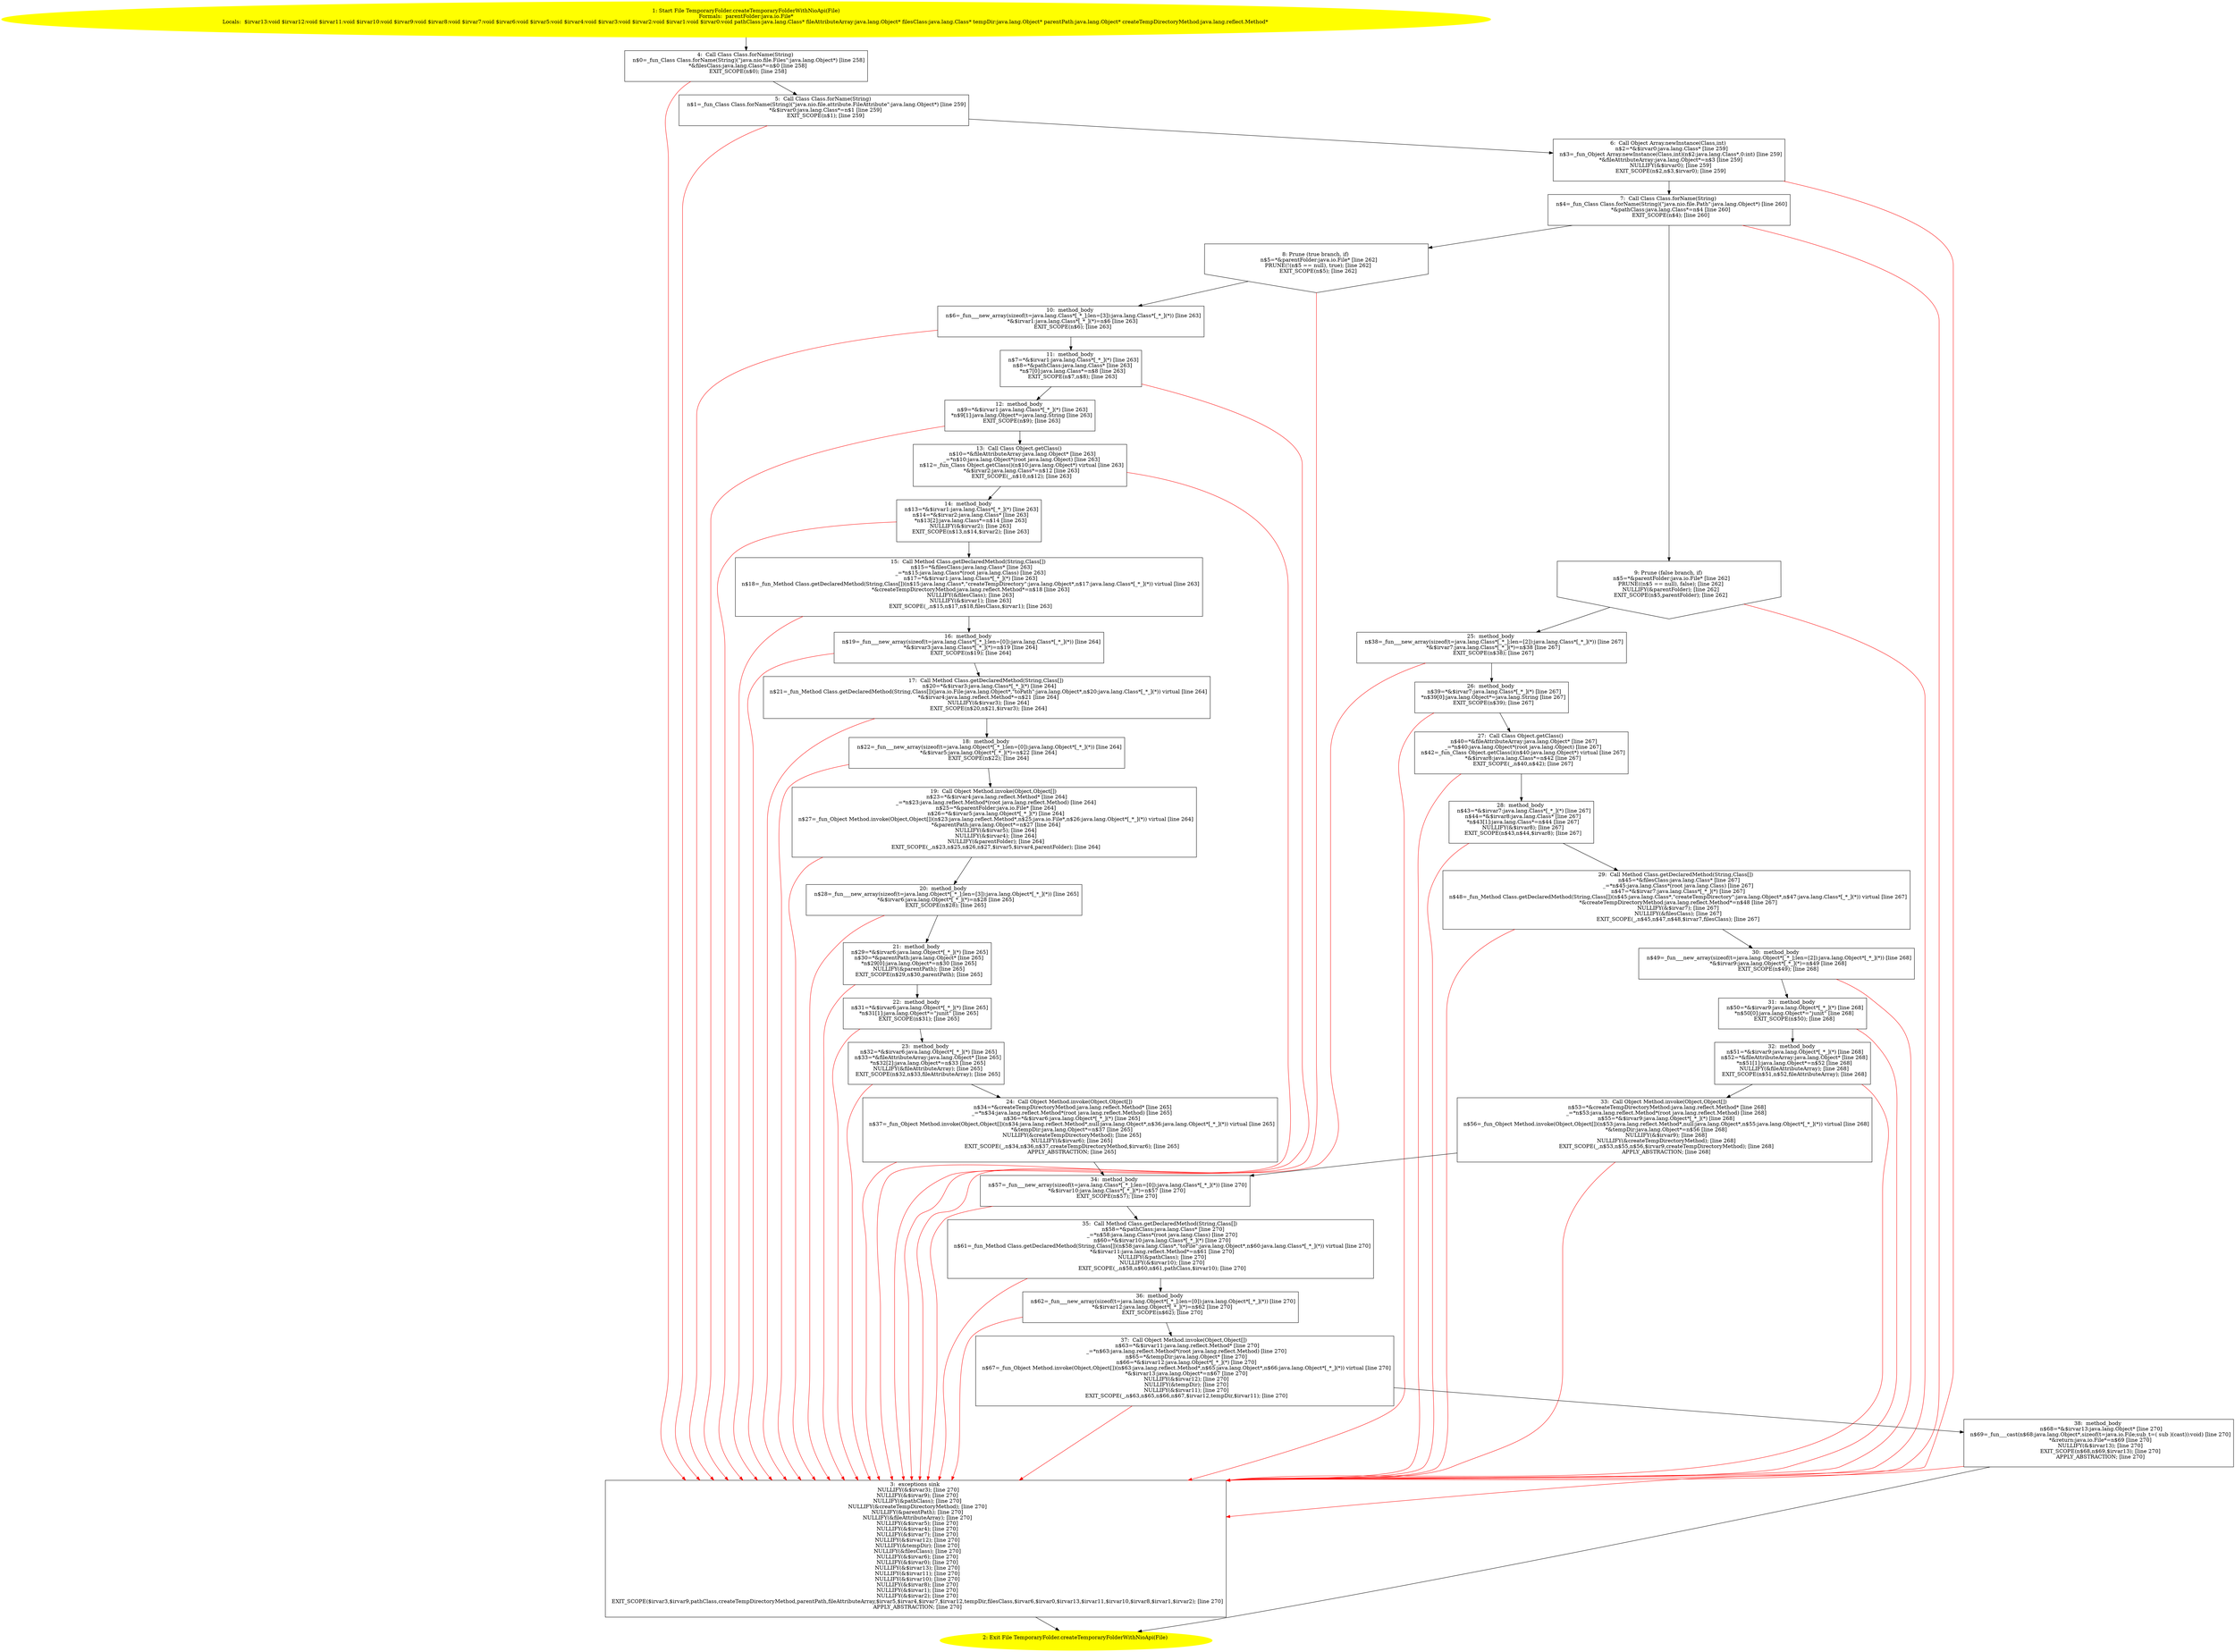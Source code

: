 /* @generated */
digraph cfg {
"org.junit.rules.TemporaryFolder.createTemporaryFolderWithNioApi(java.io.File):java.io.File.e38dad3705687dedbd609b59fdb9d847_1" [label="1: Start File TemporaryFolder.createTemporaryFolderWithNioApi(File)\nFormals:  parentFolder:java.io.File*\nLocals:  $irvar13:void $irvar12:void $irvar11:void $irvar10:void $irvar9:void $irvar8:void $irvar7:void $irvar6:void $irvar5:void $irvar4:void $irvar3:void $irvar2:void $irvar1:void $irvar0:void pathClass:java.lang.Class* fileAttributeArray:java.lang.Object* filesClass:java.lang.Class* tempDir:java.lang.Object* parentPath:java.lang.Object* createTempDirectoryMethod:java.lang.reflect.Method* \n  " color=yellow style=filled]
	

	 "org.junit.rules.TemporaryFolder.createTemporaryFolderWithNioApi(java.io.File):java.io.File.e38dad3705687dedbd609b59fdb9d847_1" -> "org.junit.rules.TemporaryFolder.createTemporaryFolderWithNioApi(java.io.File):java.io.File.e38dad3705687dedbd609b59fdb9d847_4" ;
"org.junit.rules.TemporaryFolder.createTemporaryFolderWithNioApi(java.io.File):java.io.File.e38dad3705687dedbd609b59fdb9d847_2" [label="2: Exit File TemporaryFolder.createTemporaryFolderWithNioApi(File) \n  " color=yellow style=filled]
	

"org.junit.rules.TemporaryFolder.createTemporaryFolderWithNioApi(java.io.File):java.io.File.e38dad3705687dedbd609b59fdb9d847_3" [label="3:  exceptions sink \n   NULLIFY(&$irvar3); [line 270]\n  NULLIFY(&$irvar9); [line 270]\n  NULLIFY(&pathClass); [line 270]\n  NULLIFY(&createTempDirectoryMethod); [line 270]\n  NULLIFY(&parentPath); [line 270]\n  NULLIFY(&fileAttributeArray); [line 270]\n  NULLIFY(&$irvar5); [line 270]\n  NULLIFY(&$irvar4); [line 270]\n  NULLIFY(&$irvar7); [line 270]\n  NULLIFY(&$irvar12); [line 270]\n  NULLIFY(&tempDir); [line 270]\n  NULLIFY(&filesClass); [line 270]\n  NULLIFY(&$irvar6); [line 270]\n  NULLIFY(&$irvar0); [line 270]\n  NULLIFY(&$irvar13); [line 270]\n  NULLIFY(&$irvar11); [line 270]\n  NULLIFY(&$irvar10); [line 270]\n  NULLIFY(&$irvar8); [line 270]\n  NULLIFY(&$irvar1); [line 270]\n  NULLIFY(&$irvar2); [line 270]\n  EXIT_SCOPE($irvar3,$irvar9,pathClass,createTempDirectoryMethod,parentPath,fileAttributeArray,$irvar5,$irvar4,$irvar7,$irvar12,tempDir,filesClass,$irvar6,$irvar0,$irvar13,$irvar11,$irvar10,$irvar8,$irvar1,$irvar2); [line 270]\n  APPLY_ABSTRACTION; [line 270]\n " shape="box"]
	

	 "org.junit.rules.TemporaryFolder.createTemporaryFolderWithNioApi(java.io.File):java.io.File.e38dad3705687dedbd609b59fdb9d847_3" -> "org.junit.rules.TemporaryFolder.createTemporaryFolderWithNioApi(java.io.File):java.io.File.e38dad3705687dedbd609b59fdb9d847_2" ;
"org.junit.rules.TemporaryFolder.createTemporaryFolderWithNioApi(java.io.File):java.io.File.e38dad3705687dedbd609b59fdb9d847_4" [label="4:  Call Class Class.forName(String) \n   n$0=_fun_Class Class.forName(String)(\"java.nio.file.Files\":java.lang.Object*) [line 258]\n  *&filesClass:java.lang.Class*=n$0 [line 258]\n  EXIT_SCOPE(n$0); [line 258]\n " shape="box"]
	

	 "org.junit.rules.TemporaryFolder.createTemporaryFolderWithNioApi(java.io.File):java.io.File.e38dad3705687dedbd609b59fdb9d847_4" -> "org.junit.rules.TemporaryFolder.createTemporaryFolderWithNioApi(java.io.File):java.io.File.e38dad3705687dedbd609b59fdb9d847_5" ;
	 "org.junit.rules.TemporaryFolder.createTemporaryFolderWithNioApi(java.io.File):java.io.File.e38dad3705687dedbd609b59fdb9d847_4" -> "org.junit.rules.TemporaryFolder.createTemporaryFolderWithNioApi(java.io.File):java.io.File.e38dad3705687dedbd609b59fdb9d847_3" [color="red" ];
"org.junit.rules.TemporaryFolder.createTemporaryFolderWithNioApi(java.io.File):java.io.File.e38dad3705687dedbd609b59fdb9d847_5" [label="5:  Call Class Class.forName(String) \n   n$1=_fun_Class Class.forName(String)(\"java.nio.file.attribute.FileAttribute\":java.lang.Object*) [line 259]\n  *&$irvar0:java.lang.Class*=n$1 [line 259]\n  EXIT_SCOPE(n$1); [line 259]\n " shape="box"]
	

	 "org.junit.rules.TemporaryFolder.createTemporaryFolderWithNioApi(java.io.File):java.io.File.e38dad3705687dedbd609b59fdb9d847_5" -> "org.junit.rules.TemporaryFolder.createTemporaryFolderWithNioApi(java.io.File):java.io.File.e38dad3705687dedbd609b59fdb9d847_6" ;
	 "org.junit.rules.TemporaryFolder.createTemporaryFolderWithNioApi(java.io.File):java.io.File.e38dad3705687dedbd609b59fdb9d847_5" -> "org.junit.rules.TemporaryFolder.createTemporaryFolderWithNioApi(java.io.File):java.io.File.e38dad3705687dedbd609b59fdb9d847_3" [color="red" ];
"org.junit.rules.TemporaryFolder.createTemporaryFolderWithNioApi(java.io.File):java.io.File.e38dad3705687dedbd609b59fdb9d847_6" [label="6:  Call Object Array.newInstance(Class,int) \n   n$2=*&$irvar0:java.lang.Class* [line 259]\n  n$3=_fun_Object Array.newInstance(Class,int)(n$2:java.lang.Class*,0:int) [line 259]\n  *&fileAttributeArray:java.lang.Object*=n$3 [line 259]\n  NULLIFY(&$irvar0); [line 259]\n  EXIT_SCOPE(n$2,n$3,$irvar0); [line 259]\n " shape="box"]
	

	 "org.junit.rules.TemporaryFolder.createTemporaryFolderWithNioApi(java.io.File):java.io.File.e38dad3705687dedbd609b59fdb9d847_6" -> "org.junit.rules.TemporaryFolder.createTemporaryFolderWithNioApi(java.io.File):java.io.File.e38dad3705687dedbd609b59fdb9d847_7" ;
	 "org.junit.rules.TemporaryFolder.createTemporaryFolderWithNioApi(java.io.File):java.io.File.e38dad3705687dedbd609b59fdb9d847_6" -> "org.junit.rules.TemporaryFolder.createTemporaryFolderWithNioApi(java.io.File):java.io.File.e38dad3705687dedbd609b59fdb9d847_3" [color="red" ];
"org.junit.rules.TemporaryFolder.createTemporaryFolderWithNioApi(java.io.File):java.io.File.e38dad3705687dedbd609b59fdb9d847_7" [label="7:  Call Class Class.forName(String) \n   n$4=_fun_Class Class.forName(String)(\"java.nio.file.Path\":java.lang.Object*) [line 260]\n  *&pathClass:java.lang.Class*=n$4 [line 260]\n  EXIT_SCOPE(n$4); [line 260]\n " shape="box"]
	

	 "org.junit.rules.TemporaryFolder.createTemporaryFolderWithNioApi(java.io.File):java.io.File.e38dad3705687dedbd609b59fdb9d847_7" -> "org.junit.rules.TemporaryFolder.createTemporaryFolderWithNioApi(java.io.File):java.io.File.e38dad3705687dedbd609b59fdb9d847_8" ;
	 "org.junit.rules.TemporaryFolder.createTemporaryFolderWithNioApi(java.io.File):java.io.File.e38dad3705687dedbd609b59fdb9d847_7" -> "org.junit.rules.TemporaryFolder.createTemporaryFolderWithNioApi(java.io.File):java.io.File.e38dad3705687dedbd609b59fdb9d847_9" ;
	 "org.junit.rules.TemporaryFolder.createTemporaryFolderWithNioApi(java.io.File):java.io.File.e38dad3705687dedbd609b59fdb9d847_7" -> "org.junit.rules.TemporaryFolder.createTemporaryFolderWithNioApi(java.io.File):java.io.File.e38dad3705687dedbd609b59fdb9d847_3" [color="red" ];
"org.junit.rules.TemporaryFolder.createTemporaryFolderWithNioApi(java.io.File):java.io.File.e38dad3705687dedbd609b59fdb9d847_8" [label="8: Prune (true branch, if) \n   n$5=*&parentFolder:java.io.File* [line 262]\n  PRUNE(!(n$5 == null), true); [line 262]\n  EXIT_SCOPE(n$5); [line 262]\n " shape="invhouse"]
	

	 "org.junit.rules.TemporaryFolder.createTemporaryFolderWithNioApi(java.io.File):java.io.File.e38dad3705687dedbd609b59fdb9d847_8" -> "org.junit.rules.TemporaryFolder.createTemporaryFolderWithNioApi(java.io.File):java.io.File.e38dad3705687dedbd609b59fdb9d847_10" ;
	 "org.junit.rules.TemporaryFolder.createTemporaryFolderWithNioApi(java.io.File):java.io.File.e38dad3705687dedbd609b59fdb9d847_8" -> "org.junit.rules.TemporaryFolder.createTemporaryFolderWithNioApi(java.io.File):java.io.File.e38dad3705687dedbd609b59fdb9d847_3" [color="red" ];
"org.junit.rules.TemporaryFolder.createTemporaryFolderWithNioApi(java.io.File):java.io.File.e38dad3705687dedbd609b59fdb9d847_9" [label="9: Prune (false branch, if) \n   n$5=*&parentFolder:java.io.File* [line 262]\n  PRUNE((n$5 == null), false); [line 262]\n  NULLIFY(&parentFolder); [line 262]\n  EXIT_SCOPE(n$5,parentFolder); [line 262]\n " shape="invhouse"]
	

	 "org.junit.rules.TemporaryFolder.createTemporaryFolderWithNioApi(java.io.File):java.io.File.e38dad3705687dedbd609b59fdb9d847_9" -> "org.junit.rules.TemporaryFolder.createTemporaryFolderWithNioApi(java.io.File):java.io.File.e38dad3705687dedbd609b59fdb9d847_25" ;
	 "org.junit.rules.TemporaryFolder.createTemporaryFolderWithNioApi(java.io.File):java.io.File.e38dad3705687dedbd609b59fdb9d847_9" -> "org.junit.rules.TemporaryFolder.createTemporaryFolderWithNioApi(java.io.File):java.io.File.e38dad3705687dedbd609b59fdb9d847_3" [color="red" ];
"org.junit.rules.TemporaryFolder.createTemporaryFolderWithNioApi(java.io.File):java.io.File.e38dad3705687dedbd609b59fdb9d847_10" [label="10:  method_body \n   n$6=_fun___new_array(sizeof(t=java.lang.Class*[_*_];len=[3]):java.lang.Class*[_*_](*)) [line 263]\n  *&$irvar1:java.lang.Class*[_*_](*)=n$6 [line 263]\n  EXIT_SCOPE(n$6); [line 263]\n " shape="box"]
	

	 "org.junit.rules.TemporaryFolder.createTemporaryFolderWithNioApi(java.io.File):java.io.File.e38dad3705687dedbd609b59fdb9d847_10" -> "org.junit.rules.TemporaryFolder.createTemporaryFolderWithNioApi(java.io.File):java.io.File.e38dad3705687dedbd609b59fdb9d847_11" ;
	 "org.junit.rules.TemporaryFolder.createTemporaryFolderWithNioApi(java.io.File):java.io.File.e38dad3705687dedbd609b59fdb9d847_10" -> "org.junit.rules.TemporaryFolder.createTemporaryFolderWithNioApi(java.io.File):java.io.File.e38dad3705687dedbd609b59fdb9d847_3" [color="red" ];
"org.junit.rules.TemporaryFolder.createTemporaryFolderWithNioApi(java.io.File):java.io.File.e38dad3705687dedbd609b59fdb9d847_11" [label="11:  method_body \n   n$7=*&$irvar1:java.lang.Class*[_*_](*) [line 263]\n  n$8=*&pathClass:java.lang.Class* [line 263]\n  *n$7[0]:java.lang.Class*=n$8 [line 263]\n  EXIT_SCOPE(n$7,n$8); [line 263]\n " shape="box"]
	

	 "org.junit.rules.TemporaryFolder.createTemporaryFolderWithNioApi(java.io.File):java.io.File.e38dad3705687dedbd609b59fdb9d847_11" -> "org.junit.rules.TemporaryFolder.createTemporaryFolderWithNioApi(java.io.File):java.io.File.e38dad3705687dedbd609b59fdb9d847_12" ;
	 "org.junit.rules.TemporaryFolder.createTemporaryFolderWithNioApi(java.io.File):java.io.File.e38dad3705687dedbd609b59fdb9d847_11" -> "org.junit.rules.TemporaryFolder.createTemporaryFolderWithNioApi(java.io.File):java.io.File.e38dad3705687dedbd609b59fdb9d847_3" [color="red" ];
"org.junit.rules.TemporaryFolder.createTemporaryFolderWithNioApi(java.io.File):java.io.File.e38dad3705687dedbd609b59fdb9d847_12" [label="12:  method_body \n   n$9=*&$irvar1:java.lang.Class*[_*_](*) [line 263]\n  *n$9[1]:java.lang.Object*=java.lang.String [line 263]\n  EXIT_SCOPE(n$9); [line 263]\n " shape="box"]
	

	 "org.junit.rules.TemporaryFolder.createTemporaryFolderWithNioApi(java.io.File):java.io.File.e38dad3705687dedbd609b59fdb9d847_12" -> "org.junit.rules.TemporaryFolder.createTemporaryFolderWithNioApi(java.io.File):java.io.File.e38dad3705687dedbd609b59fdb9d847_13" ;
	 "org.junit.rules.TemporaryFolder.createTemporaryFolderWithNioApi(java.io.File):java.io.File.e38dad3705687dedbd609b59fdb9d847_12" -> "org.junit.rules.TemporaryFolder.createTemporaryFolderWithNioApi(java.io.File):java.io.File.e38dad3705687dedbd609b59fdb9d847_3" [color="red" ];
"org.junit.rules.TemporaryFolder.createTemporaryFolderWithNioApi(java.io.File):java.io.File.e38dad3705687dedbd609b59fdb9d847_13" [label="13:  Call Class Object.getClass() \n   n$10=*&fileAttributeArray:java.lang.Object* [line 263]\n  _=*n$10:java.lang.Object*(root java.lang.Object) [line 263]\n  n$12=_fun_Class Object.getClass()(n$10:java.lang.Object*) virtual [line 263]\n  *&$irvar2:java.lang.Class*=n$12 [line 263]\n  EXIT_SCOPE(_,n$10,n$12); [line 263]\n " shape="box"]
	

	 "org.junit.rules.TemporaryFolder.createTemporaryFolderWithNioApi(java.io.File):java.io.File.e38dad3705687dedbd609b59fdb9d847_13" -> "org.junit.rules.TemporaryFolder.createTemporaryFolderWithNioApi(java.io.File):java.io.File.e38dad3705687dedbd609b59fdb9d847_14" ;
	 "org.junit.rules.TemporaryFolder.createTemporaryFolderWithNioApi(java.io.File):java.io.File.e38dad3705687dedbd609b59fdb9d847_13" -> "org.junit.rules.TemporaryFolder.createTemporaryFolderWithNioApi(java.io.File):java.io.File.e38dad3705687dedbd609b59fdb9d847_3" [color="red" ];
"org.junit.rules.TemporaryFolder.createTemporaryFolderWithNioApi(java.io.File):java.io.File.e38dad3705687dedbd609b59fdb9d847_14" [label="14:  method_body \n   n$13=*&$irvar1:java.lang.Class*[_*_](*) [line 263]\n  n$14=*&$irvar2:java.lang.Class* [line 263]\n  *n$13[2]:java.lang.Class*=n$14 [line 263]\n  NULLIFY(&$irvar2); [line 263]\n  EXIT_SCOPE(n$13,n$14,$irvar2); [line 263]\n " shape="box"]
	

	 "org.junit.rules.TemporaryFolder.createTemporaryFolderWithNioApi(java.io.File):java.io.File.e38dad3705687dedbd609b59fdb9d847_14" -> "org.junit.rules.TemporaryFolder.createTemporaryFolderWithNioApi(java.io.File):java.io.File.e38dad3705687dedbd609b59fdb9d847_15" ;
	 "org.junit.rules.TemporaryFolder.createTemporaryFolderWithNioApi(java.io.File):java.io.File.e38dad3705687dedbd609b59fdb9d847_14" -> "org.junit.rules.TemporaryFolder.createTemporaryFolderWithNioApi(java.io.File):java.io.File.e38dad3705687dedbd609b59fdb9d847_3" [color="red" ];
"org.junit.rules.TemporaryFolder.createTemporaryFolderWithNioApi(java.io.File):java.io.File.e38dad3705687dedbd609b59fdb9d847_15" [label="15:  Call Method Class.getDeclaredMethod(String,Class[]) \n   n$15=*&filesClass:java.lang.Class* [line 263]\n  _=*n$15:java.lang.Class*(root java.lang.Class) [line 263]\n  n$17=*&$irvar1:java.lang.Class*[_*_](*) [line 263]\n  n$18=_fun_Method Class.getDeclaredMethod(String,Class[])(n$15:java.lang.Class*,\"createTempDirectory\":java.lang.Object*,n$17:java.lang.Class*[_*_](*)) virtual [line 263]\n  *&createTempDirectoryMethod:java.lang.reflect.Method*=n$18 [line 263]\n  NULLIFY(&filesClass); [line 263]\n  NULLIFY(&$irvar1); [line 263]\n  EXIT_SCOPE(_,n$15,n$17,n$18,filesClass,$irvar1); [line 263]\n " shape="box"]
	

	 "org.junit.rules.TemporaryFolder.createTemporaryFolderWithNioApi(java.io.File):java.io.File.e38dad3705687dedbd609b59fdb9d847_15" -> "org.junit.rules.TemporaryFolder.createTemporaryFolderWithNioApi(java.io.File):java.io.File.e38dad3705687dedbd609b59fdb9d847_16" ;
	 "org.junit.rules.TemporaryFolder.createTemporaryFolderWithNioApi(java.io.File):java.io.File.e38dad3705687dedbd609b59fdb9d847_15" -> "org.junit.rules.TemporaryFolder.createTemporaryFolderWithNioApi(java.io.File):java.io.File.e38dad3705687dedbd609b59fdb9d847_3" [color="red" ];
"org.junit.rules.TemporaryFolder.createTemporaryFolderWithNioApi(java.io.File):java.io.File.e38dad3705687dedbd609b59fdb9d847_16" [label="16:  method_body \n   n$19=_fun___new_array(sizeof(t=java.lang.Class*[_*_];len=[0]):java.lang.Class*[_*_](*)) [line 264]\n  *&$irvar3:java.lang.Class*[_*_](*)=n$19 [line 264]\n  EXIT_SCOPE(n$19); [line 264]\n " shape="box"]
	

	 "org.junit.rules.TemporaryFolder.createTemporaryFolderWithNioApi(java.io.File):java.io.File.e38dad3705687dedbd609b59fdb9d847_16" -> "org.junit.rules.TemporaryFolder.createTemporaryFolderWithNioApi(java.io.File):java.io.File.e38dad3705687dedbd609b59fdb9d847_17" ;
	 "org.junit.rules.TemporaryFolder.createTemporaryFolderWithNioApi(java.io.File):java.io.File.e38dad3705687dedbd609b59fdb9d847_16" -> "org.junit.rules.TemporaryFolder.createTemporaryFolderWithNioApi(java.io.File):java.io.File.e38dad3705687dedbd609b59fdb9d847_3" [color="red" ];
"org.junit.rules.TemporaryFolder.createTemporaryFolderWithNioApi(java.io.File):java.io.File.e38dad3705687dedbd609b59fdb9d847_17" [label="17:  Call Method Class.getDeclaredMethod(String,Class[]) \n   n$20=*&$irvar3:java.lang.Class*[_*_](*) [line 264]\n  n$21=_fun_Method Class.getDeclaredMethod(String,Class[])(java.io.File:java.lang.Object*,\"toPath\":java.lang.Object*,n$20:java.lang.Class*[_*_](*)) virtual [line 264]\n  *&$irvar4:java.lang.reflect.Method*=n$21 [line 264]\n  NULLIFY(&$irvar3); [line 264]\n  EXIT_SCOPE(n$20,n$21,$irvar3); [line 264]\n " shape="box"]
	

	 "org.junit.rules.TemporaryFolder.createTemporaryFolderWithNioApi(java.io.File):java.io.File.e38dad3705687dedbd609b59fdb9d847_17" -> "org.junit.rules.TemporaryFolder.createTemporaryFolderWithNioApi(java.io.File):java.io.File.e38dad3705687dedbd609b59fdb9d847_18" ;
	 "org.junit.rules.TemporaryFolder.createTemporaryFolderWithNioApi(java.io.File):java.io.File.e38dad3705687dedbd609b59fdb9d847_17" -> "org.junit.rules.TemporaryFolder.createTemporaryFolderWithNioApi(java.io.File):java.io.File.e38dad3705687dedbd609b59fdb9d847_3" [color="red" ];
"org.junit.rules.TemporaryFolder.createTemporaryFolderWithNioApi(java.io.File):java.io.File.e38dad3705687dedbd609b59fdb9d847_18" [label="18:  method_body \n   n$22=_fun___new_array(sizeof(t=java.lang.Object*[_*_];len=[0]):java.lang.Object*[_*_](*)) [line 264]\n  *&$irvar5:java.lang.Object*[_*_](*)=n$22 [line 264]\n  EXIT_SCOPE(n$22); [line 264]\n " shape="box"]
	

	 "org.junit.rules.TemporaryFolder.createTemporaryFolderWithNioApi(java.io.File):java.io.File.e38dad3705687dedbd609b59fdb9d847_18" -> "org.junit.rules.TemporaryFolder.createTemporaryFolderWithNioApi(java.io.File):java.io.File.e38dad3705687dedbd609b59fdb9d847_19" ;
	 "org.junit.rules.TemporaryFolder.createTemporaryFolderWithNioApi(java.io.File):java.io.File.e38dad3705687dedbd609b59fdb9d847_18" -> "org.junit.rules.TemporaryFolder.createTemporaryFolderWithNioApi(java.io.File):java.io.File.e38dad3705687dedbd609b59fdb9d847_3" [color="red" ];
"org.junit.rules.TemporaryFolder.createTemporaryFolderWithNioApi(java.io.File):java.io.File.e38dad3705687dedbd609b59fdb9d847_19" [label="19:  Call Object Method.invoke(Object,Object[]) \n   n$23=*&$irvar4:java.lang.reflect.Method* [line 264]\n  _=*n$23:java.lang.reflect.Method*(root java.lang.reflect.Method) [line 264]\n  n$25=*&parentFolder:java.io.File* [line 264]\n  n$26=*&$irvar5:java.lang.Object*[_*_](*) [line 264]\n  n$27=_fun_Object Method.invoke(Object,Object[])(n$23:java.lang.reflect.Method*,n$25:java.io.File*,n$26:java.lang.Object*[_*_](*)) virtual [line 264]\n  *&parentPath:java.lang.Object*=n$27 [line 264]\n  NULLIFY(&$irvar5); [line 264]\n  NULLIFY(&$irvar4); [line 264]\n  NULLIFY(&parentFolder); [line 264]\n  EXIT_SCOPE(_,n$23,n$25,n$26,n$27,$irvar5,$irvar4,parentFolder); [line 264]\n " shape="box"]
	

	 "org.junit.rules.TemporaryFolder.createTemporaryFolderWithNioApi(java.io.File):java.io.File.e38dad3705687dedbd609b59fdb9d847_19" -> "org.junit.rules.TemporaryFolder.createTemporaryFolderWithNioApi(java.io.File):java.io.File.e38dad3705687dedbd609b59fdb9d847_20" ;
	 "org.junit.rules.TemporaryFolder.createTemporaryFolderWithNioApi(java.io.File):java.io.File.e38dad3705687dedbd609b59fdb9d847_19" -> "org.junit.rules.TemporaryFolder.createTemporaryFolderWithNioApi(java.io.File):java.io.File.e38dad3705687dedbd609b59fdb9d847_3" [color="red" ];
"org.junit.rules.TemporaryFolder.createTemporaryFolderWithNioApi(java.io.File):java.io.File.e38dad3705687dedbd609b59fdb9d847_20" [label="20:  method_body \n   n$28=_fun___new_array(sizeof(t=java.lang.Object*[_*_];len=[3]):java.lang.Object*[_*_](*)) [line 265]\n  *&$irvar6:java.lang.Object*[_*_](*)=n$28 [line 265]\n  EXIT_SCOPE(n$28); [line 265]\n " shape="box"]
	

	 "org.junit.rules.TemporaryFolder.createTemporaryFolderWithNioApi(java.io.File):java.io.File.e38dad3705687dedbd609b59fdb9d847_20" -> "org.junit.rules.TemporaryFolder.createTemporaryFolderWithNioApi(java.io.File):java.io.File.e38dad3705687dedbd609b59fdb9d847_21" ;
	 "org.junit.rules.TemporaryFolder.createTemporaryFolderWithNioApi(java.io.File):java.io.File.e38dad3705687dedbd609b59fdb9d847_20" -> "org.junit.rules.TemporaryFolder.createTemporaryFolderWithNioApi(java.io.File):java.io.File.e38dad3705687dedbd609b59fdb9d847_3" [color="red" ];
"org.junit.rules.TemporaryFolder.createTemporaryFolderWithNioApi(java.io.File):java.io.File.e38dad3705687dedbd609b59fdb9d847_21" [label="21:  method_body \n   n$29=*&$irvar6:java.lang.Object*[_*_](*) [line 265]\n  n$30=*&parentPath:java.lang.Object* [line 265]\n  *n$29[0]:java.lang.Object*=n$30 [line 265]\n  NULLIFY(&parentPath); [line 265]\n  EXIT_SCOPE(n$29,n$30,parentPath); [line 265]\n " shape="box"]
	

	 "org.junit.rules.TemporaryFolder.createTemporaryFolderWithNioApi(java.io.File):java.io.File.e38dad3705687dedbd609b59fdb9d847_21" -> "org.junit.rules.TemporaryFolder.createTemporaryFolderWithNioApi(java.io.File):java.io.File.e38dad3705687dedbd609b59fdb9d847_22" ;
	 "org.junit.rules.TemporaryFolder.createTemporaryFolderWithNioApi(java.io.File):java.io.File.e38dad3705687dedbd609b59fdb9d847_21" -> "org.junit.rules.TemporaryFolder.createTemporaryFolderWithNioApi(java.io.File):java.io.File.e38dad3705687dedbd609b59fdb9d847_3" [color="red" ];
"org.junit.rules.TemporaryFolder.createTemporaryFolderWithNioApi(java.io.File):java.io.File.e38dad3705687dedbd609b59fdb9d847_22" [label="22:  method_body \n   n$31=*&$irvar6:java.lang.Object*[_*_](*) [line 265]\n  *n$31[1]:java.lang.Object*=\"junit\" [line 265]\n  EXIT_SCOPE(n$31); [line 265]\n " shape="box"]
	

	 "org.junit.rules.TemporaryFolder.createTemporaryFolderWithNioApi(java.io.File):java.io.File.e38dad3705687dedbd609b59fdb9d847_22" -> "org.junit.rules.TemporaryFolder.createTemporaryFolderWithNioApi(java.io.File):java.io.File.e38dad3705687dedbd609b59fdb9d847_23" ;
	 "org.junit.rules.TemporaryFolder.createTemporaryFolderWithNioApi(java.io.File):java.io.File.e38dad3705687dedbd609b59fdb9d847_22" -> "org.junit.rules.TemporaryFolder.createTemporaryFolderWithNioApi(java.io.File):java.io.File.e38dad3705687dedbd609b59fdb9d847_3" [color="red" ];
"org.junit.rules.TemporaryFolder.createTemporaryFolderWithNioApi(java.io.File):java.io.File.e38dad3705687dedbd609b59fdb9d847_23" [label="23:  method_body \n   n$32=*&$irvar6:java.lang.Object*[_*_](*) [line 265]\n  n$33=*&fileAttributeArray:java.lang.Object* [line 265]\n  *n$32[2]:java.lang.Object*=n$33 [line 265]\n  NULLIFY(&fileAttributeArray); [line 265]\n  EXIT_SCOPE(n$32,n$33,fileAttributeArray); [line 265]\n " shape="box"]
	

	 "org.junit.rules.TemporaryFolder.createTemporaryFolderWithNioApi(java.io.File):java.io.File.e38dad3705687dedbd609b59fdb9d847_23" -> "org.junit.rules.TemporaryFolder.createTemporaryFolderWithNioApi(java.io.File):java.io.File.e38dad3705687dedbd609b59fdb9d847_24" ;
	 "org.junit.rules.TemporaryFolder.createTemporaryFolderWithNioApi(java.io.File):java.io.File.e38dad3705687dedbd609b59fdb9d847_23" -> "org.junit.rules.TemporaryFolder.createTemporaryFolderWithNioApi(java.io.File):java.io.File.e38dad3705687dedbd609b59fdb9d847_3" [color="red" ];
"org.junit.rules.TemporaryFolder.createTemporaryFolderWithNioApi(java.io.File):java.io.File.e38dad3705687dedbd609b59fdb9d847_24" [label="24:  Call Object Method.invoke(Object,Object[]) \n   n$34=*&createTempDirectoryMethod:java.lang.reflect.Method* [line 265]\n  _=*n$34:java.lang.reflect.Method*(root java.lang.reflect.Method) [line 265]\n  n$36=*&$irvar6:java.lang.Object*[_*_](*) [line 265]\n  n$37=_fun_Object Method.invoke(Object,Object[])(n$34:java.lang.reflect.Method*,null:java.lang.Object*,n$36:java.lang.Object*[_*_](*)) virtual [line 265]\n  *&tempDir:java.lang.Object*=n$37 [line 265]\n  NULLIFY(&createTempDirectoryMethod); [line 265]\n  NULLIFY(&$irvar6); [line 265]\n  EXIT_SCOPE(_,n$34,n$36,n$37,createTempDirectoryMethod,$irvar6); [line 265]\n  APPLY_ABSTRACTION; [line 265]\n " shape="box"]
	

	 "org.junit.rules.TemporaryFolder.createTemporaryFolderWithNioApi(java.io.File):java.io.File.e38dad3705687dedbd609b59fdb9d847_24" -> "org.junit.rules.TemporaryFolder.createTemporaryFolderWithNioApi(java.io.File):java.io.File.e38dad3705687dedbd609b59fdb9d847_34" ;
	 "org.junit.rules.TemporaryFolder.createTemporaryFolderWithNioApi(java.io.File):java.io.File.e38dad3705687dedbd609b59fdb9d847_24" -> "org.junit.rules.TemporaryFolder.createTemporaryFolderWithNioApi(java.io.File):java.io.File.e38dad3705687dedbd609b59fdb9d847_3" [color="red" ];
"org.junit.rules.TemporaryFolder.createTemporaryFolderWithNioApi(java.io.File):java.io.File.e38dad3705687dedbd609b59fdb9d847_25" [label="25:  method_body \n   n$38=_fun___new_array(sizeof(t=java.lang.Class*[_*_];len=[2]):java.lang.Class*[_*_](*)) [line 267]\n  *&$irvar7:java.lang.Class*[_*_](*)=n$38 [line 267]\n  EXIT_SCOPE(n$38); [line 267]\n " shape="box"]
	

	 "org.junit.rules.TemporaryFolder.createTemporaryFolderWithNioApi(java.io.File):java.io.File.e38dad3705687dedbd609b59fdb9d847_25" -> "org.junit.rules.TemporaryFolder.createTemporaryFolderWithNioApi(java.io.File):java.io.File.e38dad3705687dedbd609b59fdb9d847_26" ;
	 "org.junit.rules.TemporaryFolder.createTemporaryFolderWithNioApi(java.io.File):java.io.File.e38dad3705687dedbd609b59fdb9d847_25" -> "org.junit.rules.TemporaryFolder.createTemporaryFolderWithNioApi(java.io.File):java.io.File.e38dad3705687dedbd609b59fdb9d847_3" [color="red" ];
"org.junit.rules.TemporaryFolder.createTemporaryFolderWithNioApi(java.io.File):java.io.File.e38dad3705687dedbd609b59fdb9d847_26" [label="26:  method_body \n   n$39=*&$irvar7:java.lang.Class*[_*_](*) [line 267]\n  *n$39[0]:java.lang.Object*=java.lang.String [line 267]\n  EXIT_SCOPE(n$39); [line 267]\n " shape="box"]
	

	 "org.junit.rules.TemporaryFolder.createTemporaryFolderWithNioApi(java.io.File):java.io.File.e38dad3705687dedbd609b59fdb9d847_26" -> "org.junit.rules.TemporaryFolder.createTemporaryFolderWithNioApi(java.io.File):java.io.File.e38dad3705687dedbd609b59fdb9d847_27" ;
	 "org.junit.rules.TemporaryFolder.createTemporaryFolderWithNioApi(java.io.File):java.io.File.e38dad3705687dedbd609b59fdb9d847_26" -> "org.junit.rules.TemporaryFolder.createTemporaryFolderWithNioApi(java.io.File):java.io.File.e38dad3705687dedbd609b59fdb9d847_3" [color="red" ];
"org.junit.rules.TemporaryFolder.createTemporaryFolderWithNioApi(java.io.File):java.io.File.e38dad3705687dedbd609b59fdb9d847_27" [label="27:  Call Class Object.getClass() \n   n$40=*&fileAttributeArray:java.lang.Object* [line 267]\n  _=*n$40:java.lang.Object*(root java.lang.Object) [line 267]\n  n$42=_fun_Class Object.getClass()(n$40:java.lang.Object*) virtual [line 267]\n  *&$irvar8:java.lang.Class*=n$42 [line 267]\n  EXIT_SCOPE(_,n$40,n$42); [line 267]\n " shape="box"]
	

	 "org.junit.rules.TemporaryFolder.createTemporaryFolderWithNioApi(java.io.File):java.io.File.e38dad3705687dedbd609b59fdb9d847_27" -> "org.junit.rules.TemporaryFolder.createTemporaryFolderWithNioApi(java.io.File):java.io.File.e38dad3705687dedbd609b59fdb9d847_28" ;
	 "org.junit.rules.TemporaryFolder.createTemporaryFolderWithNioApi(java.io.File):java.io.File.e38dad3705687dedbd609b59fdb9d847_27" -> "org.junit.rules.TemporaryFolder.createTemporaryFolderWithNioApi(java.io.File):java.io.File.e38dad3705687dedbd609b59fdb9d847_3" [color="red" ];
"org.junit.rules.TemporaryFolder.createTemporaryFolderWithNioApi(java.io.File):java.io.File.e38dad3705687dedbd609b59fdb9d847_28" [label="28:  method_body \n   n$43=*&$irvar7:java.lang.Class*[_*_](*) [line 267]\n  n$44=*&$irvar8:java.lang.Class* [line 267]\n  *n$43[1]:java.lang.Class*=n$44 [line 267]\n  NULLIFY(&$irvar8); [line 267]\n  EXIT_SCOPE(n$43,n$44,$irvar8); [line 267]\n " shape="box"]
	

	 "org.junit.rules.TemporaryFolder.createTemporaryFolderWithNioApi(java.io.File):java.io.File.e38dad3705687dedbd609b59fdb9d847_28" -> "org.junit.rules.TemporaryFolder.createTemporaryFolderWithNioApi(java.io.File):java.io.File.e38dad3705687dedbd609b59fdb9d847_29" ;
	 "org.junit.rules.TemporaryFolder.createTemporaryFolderWithNioApi(java.io.File):java.io.File.e38dad3705687dedbd609b59fdb9d847_28" -> "org.junit.rules.TemporaryFolder.createTemporaryFolderWithNioApi(java.io.File):java.io.File.e38dad3705687dedbd609b59fdb9d847_3" [color="red" ];
"org.junit.rules.TemporaryFolder.createTemporaryFolderWithNioApi(java.io.File):java.io.File.e38dad3705687dedbd609b59fdb9d847_29" [label="29:  Call Method Class.getDeclaredMethod(String,Class[]) \n   n$45=*&filesClass:java.lang.Class* [line 267]\n  _=*n$45:java.lang.Class*(root java.lang.Class) [line 267]\n  n$47=*&$irvar7:java.lang.Class*[_*_](*) [line 267]\n  n$48=_fun_Method Class.getDeclaredMethod(String,Class[])(n$45:java.lang.Class*,\"createTempDirectory\":java.lang.Object*,n$47:java.lang.Class*[_*_](*)) virtual [line 267]\n  *&createTempDirectoryMethod:java.lang.reflect.Method*=n$48 [line 267]\n  NULLIFY(&$irvar7); [line 267]\n  NULLIFY(&filesClass); [line 267]\n  EXIT_SCOPE(_,n$45,n$47,n$48,$irvar7,filesClass); [line 267]\n " shape="box"]
	

	 "org.junit.rules.TemporaryFolder.createTemporaryFolderWithNioApi(java.io.File):java.io.File.e38dad3705687dedbd609b59fdb9d847_29" -> "org.junit.rules.TemporaryFolder.createTemporaryFolderWithNioApi(java.io.File):java.io.File.e38dad3705687dedbd609b59fdb9d847_30" ;
	 "org.junit.rules.TemporaryFolder.createTemporaryFolderWithNioApi(java.io.File):java.io.File.e38dad3705687dedbd609b59fdb9d847_29" -> "org.junit.rules.TemporaryFolder.createTemporaryFolderWithNioApi(java.io.File):java.io.File.e38dad3705687dedbd609b59fdb9d847_3" [color="red" ];
"org.junit.rules.TemporaryFolder.createTemporaryFolderWithNioApi(java.io.File):java.io.File.e38dad3705687dedbd609b59fdb9d847_30" [label="30:  method_body \n   n$49=_fun___new_array(sizeof(t=java.lang.Object*[_*_];len=[2]):java.lang.Object*[_*_](*)) [line 268]\n  *&$irvar9:java.lang.Object*[_*_](*)=n$49 [line 268]\n  EXIT_SCOPE(n$49); [line 268]\n " shape="box"]
	

	 "org.junit.rules.TemporaryFolder.createTemporaryFolderWithNioApi(java.io.File):java.io.File.e38dad3705687dedbd609b59fdb9d847_30" -> "org.junit.rules.TemporaryFolder.createTemporaryFolderWithNioApi(java.io.File):java.io.File.e38dad3705687dedbd609b59fdb9d847_31" ;
	 "org.junit.rules.TemporaryFolder.createTemporaryFolderWithNioApi(java.io.File):java.io.File.e38dad3705687dedbd609b59fdb9d847_30" -> "org.junit.rules.TemporaryFolder.createTemporaryFolderWithNioApi(java.io.File):java.io.File.e38dad3705687dedbd609b59fdb9d847_3" [color="red" ];
"org.junit.rules.TemporaryFolder.createTemporaryFolderWithNioApi(java.io.File):java.io.File.e38dad3705687dedbd609b59fdb9d847_31" [label="31:  method_body \n   n$50=*&$irvar9:java.lang.Object*[_*_](*) [line 268]\n  *n$50[0]:java.lang.Object*=\"junit\" [line 268]\n  EXIT_SCOPE(n$50); [line 268]\n " shape="box"]
	

	 "org.junit.rules.TemporaryFolder.createTemporaryFolderWithNioApi(java.io.File):java.io.File.e38dad3705687dedbd609b59fdb9d847_31" -> "org.junit.rules.TemporaryFolder.createTemporaryFolderWithNioApi(java.io.File):java.io.File.e38dad3705687dedbd609b59fdb9d847_32" ;
	 "org.junit.rules.TemporaryFolder.createTemporaryFolderWithNioApi(java.io.File):java.io.File.e38dad3705687dedbd609b59fdb9d847_31" -> "org.junit.rules.TemporaryFolder.createTemporaryFolderWithNioApi(java.io.File):java.io.File.e38dad3705687dedbd609b59fdb9d847_3" [color="red" ];
"org.junit.rules.TemporaryFolder.createTemporaryFolderWithNioApi(java.io.File):java.io.File.e38dad3705687dedbd609b59fdb9d847_32" [label="32:  method_body \n   n$51=*&$irvar9:java.lang.Object*[_*_](*) [line 268]\n  n$52=*&fileAttributeArray:java.lang.Object* [line 268]\n  *n$51[1]:java.lang.Object*=n$52 [line 268]\n  NULLIFY(&fileAttributeArray); [line 268]\n  EXIT_SCOPE(n$51,n$52,fileAttributeArray); [line 268]\n " shape="box"]
	

	 "org.junit.rules.TemporaryFolder.createTemporaryFolderWithNioApi(java.io.File):java.io.File.e38dad3705687dedbd609b59fdb9d847_32" -> "org.junit.rules.TemporaryFolder.createTemporaryFolderWithNioApi(java.io.File):java.io.File.e38dad3705687dedbd609b59fdb9d847_33" ;
	 "org.junit.rules.TemporaryFolder.createTemporaryFolderWithNioApi(java.io.File):java.io.File.e38dad3705687dedbd609b59fdb9d847_32" -> "org.junit.rules.TemporaryFolder.createTemporaryFolderWithNioApi(java.io.File):java.io.File.e38dad3705687dedbd609b59fdb9d847_3" [color="red" ];
"org.junit.rules.TemporaryFolder.createTemporaryFolderWithNioApi(java.io.File):java.io.File.e38dad3705687dedbd609b59fdb9d847_33" [label="33:  Call Object Method.invoke(Object,Object[]) \n   n$53=*&createTempDirectoryMethod:java.lang.reflect.Method* [line 268]\n  _=*n$53:java.lang.reflect.Method*(root java.lang.reflect.Method) [line 268]\n  n$55=*&$irvar9:java.lang.Object*[_*_](*) [line 268]\n  n$56=_fun_Object Method.invoke(Object,Object[])(n$53:java.lang.reflect.Method*,null:java.lang.Object*,n$55:java.lang.Object*[_*_](*)) virtual [line 268]\n  *&tempDir:java.lang.Object*=n$56 [line 268]\n  NULLIFY(&$irvar9); [line 268]\n  NULLIFY(&createTempDirectoryMethod); [line 268]\n  EXIT_SCOPE(_,n$53,n$55,n$56,$irvar9,createTempDirectoryMethod); [line 268]\n  APPLY_ABSTRACTION; [line 268]\n " shape="box"]
	

	 "org.junit.rules.TemporaryFolder.createTemporaryFolderWithNioApi(java.io.File):java.io.File.e38dad3705687dedbd609b59fdb9d847_33" -> "org.junit.rules.TemporaryFolder.createTemporaryFolderWithNioApi(java.io.File):java.io.File.e38dad3705687dedbd609b59fdb9d847_34" ;
	 "org.junit.rules.TemporaryFolder.createTemporaryFolderWithNioApi(java.io.File):java.io.File.e38dad3705687dedbd609b59fdb9d847_33" -> "org.junit.rules.TemporaryFolder.createTemporaryFolderWithNioApi(java.io.File):java.io.File.e38dad3705687dedbd609b59fdb9d847_3" [color="red" ];
"org.junit.rules.TemporaryFolder.createTemporaryFolderWithNioApi(java.io.File):java.io.File.e38dad3705687dedbd609b59fdb9d847_34" [label="34:  method_body \n   n$57=_fun___new_array(sizeof(t=java.lang.Class*[_*_];len=[0]):java.lang.Class*[_*_](*)) [line 270]\n  *&$irvar10:java.lang.Class*[_*_](*)=n$57 [line 270]\n  EXIT_SCOPE(n$57); [line 270]\n " shape="box"]
	

	 "org.junit.rules.TemporaryFolder.createTemporaryFolderWithNioApi(java.io.File):java.io.File.e38dad3705687dedbd609b59fdb9d847_34" -> "org.junit.rules.TemporaryFolder.createTemporaryFolderWithNioApi(java.io.File):java.io.File.e38dad3705687dedbd609b59fdb9d847_35" ;
	 "org.junit.rules.TemporaryFolder.createTemporaryFolderWithNioApi(java.io.File):java.io.File.e38dad3705687dedbd609b59fdb9d847_34" -> "org.junit.rules.TemporaryFolder.createTemporaryFolderWithNioApi(java.io.File):java.io.File.e38dad3705687dedbd609b59fdb9d847_3" [color="red" ];
"org.junit.rules.TemporaryFolder.createTemporaryFolderWithNioApi(java.io.File):java.io.File.e38dad3705687dedbd609b59fdb9d847_35" [label="35:  Call Method Class.getDeclaredMethod(String,Class[]) \n   n$58=*&pathClass:java.lang.Class* [line 270]\n  _=*n$58:java.lang.Class*(root java.lang.Class) [line 270]\n  n$60=*&$irvar10:java.lang.Class*[_*_](*) [line 270]\n  n$61=_fun_Method Class.getDeclaredMethod(String,Class[])(n$58:java.lang.Class*,\"toFile\":java.lang.Object*,n$60:java.lang.Class*[_*_](*)) virtual [line 270]\n  *&$irvar11:java.lang.reflect.Method*=n$61 [line 270]\n  NULLIFY(&pathClass); [line 270]\n  NULLIFY(&$irvar10); [line 270]\n  EXIT_SCOPE(_,n$58,n$60,n$61,pathClass,$irvar10); [line 270]\n " shape="box"]
	

	 "org.junit.rules.TemporaryFolder.createTemporaryFolderWithNioApi(java.io.File):java.io.File.e38dad3705687dedbd609b59fdb9d847_35" -> "org.junit.rules.TemporaryFolder.createTemporaryFolderWithNioApi(java.io.File):java.io.File.e38dad3705687dedbd609b59fdb9d847_36" ;
	 "org.junit.rules.TemporaryFolder.createTemporaryFolderWithNioApi(java.io.File):java.io.File.e38dad3705687dedbd609b59fdb9d847_35" -> "org.junit.rules.TemporaryFolder.createTemporaryFolderWithNioApi(java.io.File):java.io.File.e38dad3705687dedbd609b59fdb9d847_3" [color="red" ];
"org.junit.rules.TemporaryFolder.createTemporaryFolderWithNioApi(java.io.File):java.io.File.e38dad3705687dedbd609b59fdb9d847_36" [label="36:  method_body \n   n$62=_fun___new_array(sizeof(t=java.lang.Object*[_*_];len=[0]):java.lang.Object*[_*_](*)) [line 270]\n  *&$irvar12:java.lang.Object*[_*_](*)=n$62 [line 270]\n  EXIT_SCOPE(n$62); [line 270]\n " shape="box"]
	

	 "org.junit.rules.TemporaryFolder.createTemporaryFolderWithNioApi(java.io.File):java.io.File.e38dad3705687dedbd609b59fdb9d847_36" -> "org.junit.rules.TemporaryFolder.createTemporaryFolderWithNioApi(java.io.File):java.io.File.e38dad3705687dedbd609b59fdb9d847_37" ;
	 "org.junit.rules.TemporaryFolder.createTemporaryFolderWithNioApi(java.io.File):java.io.File.e38dad3705687dedbd609b59fdb9d847_36" -> "org.junit.rules.TemporaryFolder.createTemporaryFolderWithNioApi(java.io.File):java.io.File.e38dad3705687dedbd609b59fdb9d847_3" [color="red" ];
"org.junit.rules.TemporaryFolder.createTemporaryFolderWithNioApi(java.io.File):java.io.File.e38dad3705687dedbd609b59fdb9d847_37" [label="37:  Call Object Method.invoke(Object,Object[]) \n   n$63=*&$irvar11:java.lang.reflect.Method* [line 270]\n  _=*n$63:java.lang.reflect.Method*(root java.lang.reflect.Method) [line 270]\n  n$65=*&tempDir:java.lang.Object* [line 270]\n  n$66=*&$irvar12:java.lang.Object*[_*_](*) [line 270]\n  n$67=_fun_Object Method.invoke(Object,Object[])(n$63:java.lang.reflect.Method*,n$65:java.lang.Object*,n$66:java.lang.Object*[_*_](*)) virtual [line 270]\n  *&$irvar13:java.lang.Object*=n$67 [line 270]\n  NULLIFY(&$irvar12); [line 270]\n  NULLIFY(&tempDir); [line 270]\n  NULLIFY(&$irvar11); [line 270]\n  EXIT_SCOPE(_,n$63,n$65,n$66,n$67,$irvar12,tempDir,$irvar11); [line 270]\n " shape="box"]
	

	 "org.junit.rules.TemporaryFolder.createTemporaryFolderWithNioApi(java.io.File):java.io.File.e38dad3705687dedbd609b59fdb9d847_37" -> "org.junit.rules.TemporaryFolder.createTemporaryFolderWithNioApi(java.io.File):java.io.File.e38dad3705687dedbd609b59fdb9d847_38" ;
	 "org.junit.rules.TemporaryFolder.createTemporaryFolderWithNioApi(java.io.File):java.io.File.e38dad3705687dedbd609b59fdb9d847_37" -> "org.junit.rules.TemporaryFolder.createTemporaryFolderWithNioApi(java.io.File):java.io.File.e38dad3705687dedbd609b59fdb9d847_3" [color="red" ];
"org.junit.rules.TemporaryFolder.createTemporaryFolderWithNioApi(java.io.File):java.io.File.e38dad3705687dedbd609b59fdb9d847_38" [label="38:  method_body \n   n$68=*&$irvar13:java.lang.Object* [line 270]\n  n$69=_fun___cast(n$68:java.lang.Object*,sizeof(t=java.io.File;sub_t=( sub )(cast)):void) [line 270]\n  *&return:java.io.File*=n$69 [line 270]\n  NULLIFY(&$irvar13); [line 270]\n  EXIT_SCOPE(n$68,n$69,$irvar13); [line 270]\n  APPLY_ABSTRACTION; [line 270]\n " shape="box"]
	

	 "org.junit.rules.TemporaryFolder.createTemporaryFolderWithNioApi(java.io.File):java.io.File.e38dad3705687dedbd609b59fdb9d847_38" -> "org.junit.rules.TemporaryFolder.createTemporaryFolderWithNioApi(java.io.File):java.io.File.e38dad3705687dedbd609b59fdb9d847_2" ;
	 "org.junit.rules.TemporaryFolder.createTemporaryFolderWithNioApi(java.io.File):java.io.File.e38dad3705687dedbd609b59fdb9d847_38" -> "org.junit.rules.TemporaryFolder.createTemporaryFolderWithNioApi(java.io.File):java.io.File.e38dad3705687dedbd609b59fdb9d847_3" [color="red" ];
}
